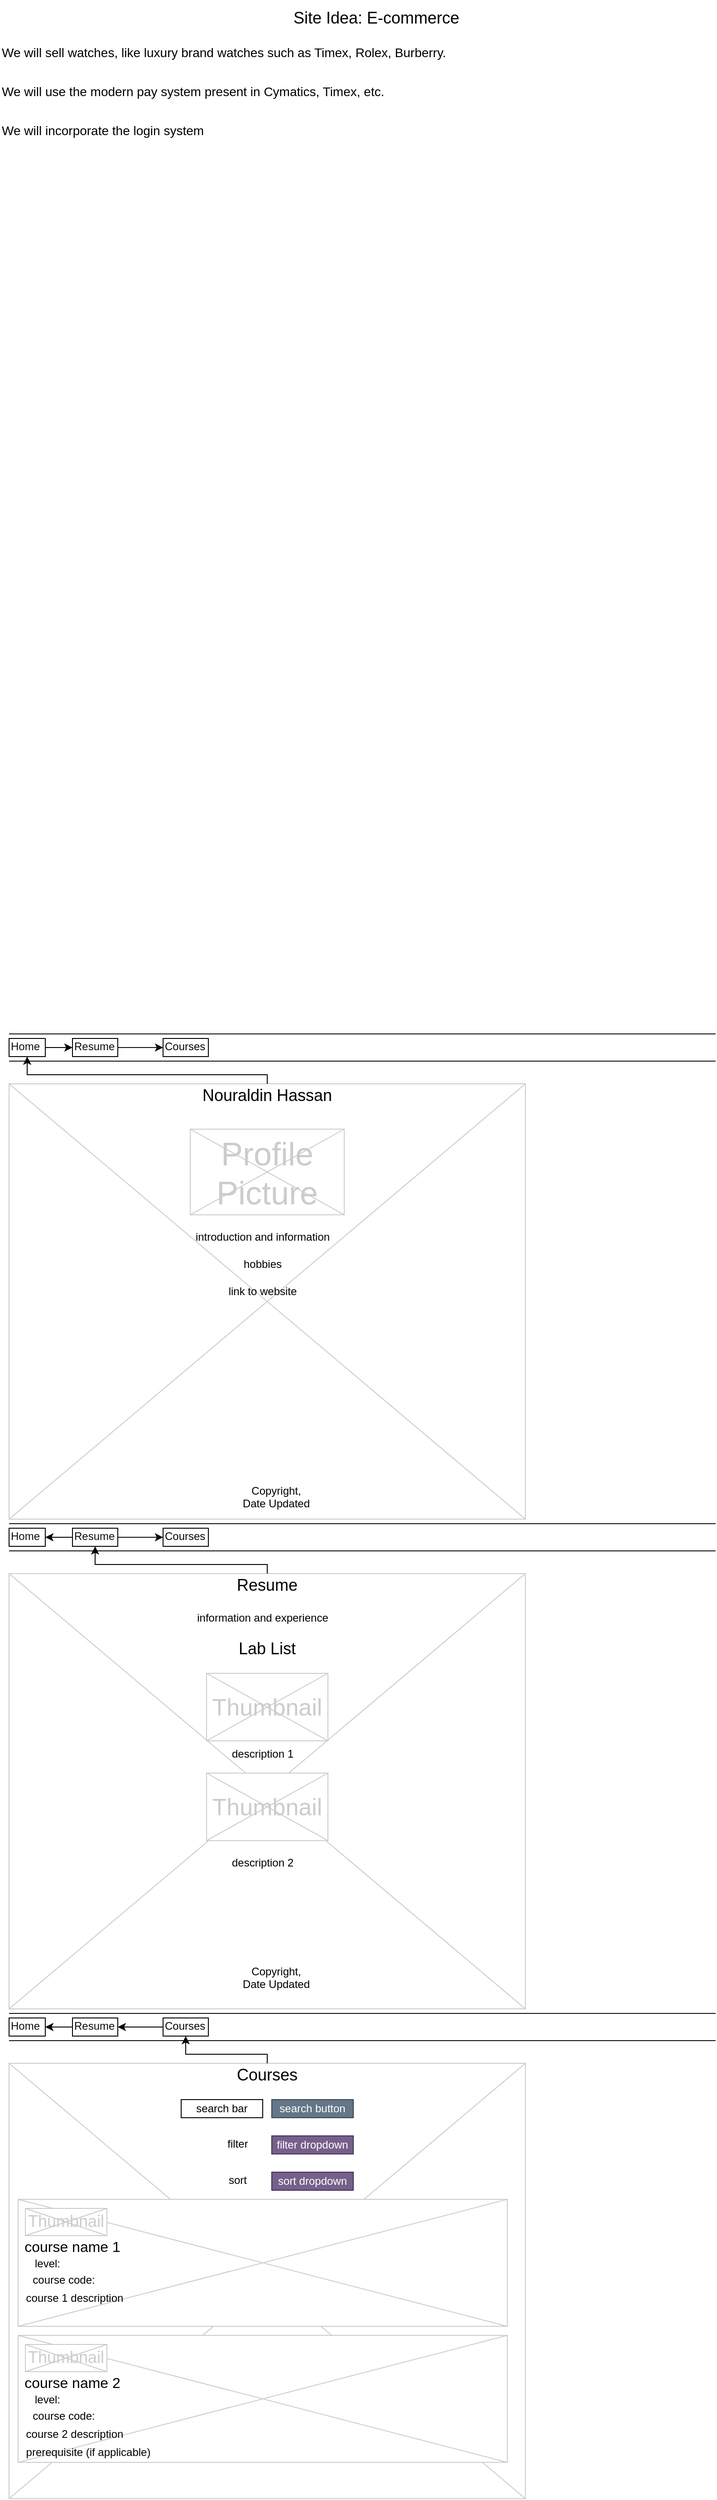 <mxfile version="21.6.5" type="device">
  <diagram name="Page-1" id="5jNVhxmX3lhEixfiBIQt">
    <mxGraphModel dx="1098" dy="1805" grid="1" gridSize="10" guides="1" tooltips="1" connect="1" arrows="1" fold="1" page="1" pageScale="1" pageWidth="850" pageHeight="1100" math="0" shadow="0">
      <root>
        <mxCell id="0" />
        <mxCell id="1" parent="0" />
        <mxCell id="shY7wptHnsU1lgLmfpuU-1" value="" style="verticalLabelPosition=bottom;verticalAlign=top;strokeWidth=1;shape=mxgraph.mockup.graphics.iconGrid;strokeColor=#CCCCCC;gridSize=1,1;" parent="1" vertex="1">
          <mxGeometry x="20" y="120" width="570" height="480" as="geometry" />
        </mxCell>
        <mxCell id="shY7wptHnsU1lgLmfpuU-2" value="" style="line;strokeWidth=1;strokeColor=#0F0F0F;" parent="1" vertex="1">
          <mxGeometry x="20" y="60" width="780" height="10" as="geometry" />
        </mxCell>
        <mxCell id="shY7wptHnsU1lgLmfpuU-3" value="" style="line;strokeWidth=1;strokeColor=#0F0F0F;" parent="1" vertex="1">
          <mxGeometry x="20" y="90" width="780" height="10" as="geometry" />
        </mxCell>
        <mxCell id="shY7wptHnsU1lgLmfpuU-4" style="edgeStyle=orthogonalEdgeStyle;rounded=0;orthogonalLoop=1;jettySize=auto;html=1;exitX=1;exitY=0.5;exitDx=0;exitDy=0;entryX=0;entryY=0.5;entryDx=0;entryDy=0;strokeColor=#000000;" parent="1" source="shY7wptHnsU1lgLmfpuU-5" target="shY7wptHnsU1lgLmfpuU-6" edge="1">
          <mxGeometry relative="1" as="geometry" />
        </mxCell>
        <mxCell id="shY7wptHnsU1lgLmfpuU-5" value="Home" style="text;spacingTop=-5;strokeColor=default;fontColor=#0F0F0F;" parent="1" vertex="1">
          <mxGeometry x="20" y="70" width="40" height="20" as="geometry" />
        </mxCell>
        <mxCell id="shY7wptHnsU1lgLmfpuU-6" value="Resume" style="text;spacingTop=-5;strokeColor=#000000;fontColor=#0D0D0D;" parent="1" vertex="1">
          <mxGeometry x="90" y="70" width="50" height="20" as="geometry" />
        </mxCell>
        <mxCell id="shY7wptHnsU1lgLmfpuU-7" value="" style="edgeStyle=orthogonalEdgeStyle;rounded=0;orthogonalLoop=1;jettySize=auto;html=1;fontColor=#000000;strokeColor=#000000;" parent="1" source="shY7wptHnsU1lgLmfpuU-8" edge="1">
          <mxGeometry relative="1" as="geometry">
            <mxPoint x="40" y="90" as="targetPoint" />
            <Array as="points">
              <mxPoint x="305" y="110" />
              <mxPoint x="40" y="110" />
            </Array>
          </mxGeometry>
        </mxCell>
        <mxCell id="shY7wptHnsU1lgLmfpuU-8" value="Nouraldin Hassan" style="text;spacingTop=-5;align=center;fontSize=18;" parent="1" vertex="1">
          <mxGeometry x="20" y="120" width="570" height="20" as="geometry" />
        </mxCell>
        <mxCell id="shY7wptHnsU1lgLmfpuU-9" value="introduction and information" style="text;spacingTop=-5;whiteSpace=wrap;align=center;" parent="1" vertex="1">
          <mxGeometry x="220" y="280" width="160" height="20" as="geometry" />
        </mxCell>
        <mxCell id="shY7wptHnsU1lgLmfpuU-10" value="" style="edgeStyle=orthogonalEdgeStyle;rounded=0;orthogonalLoop=1;jettySize=auto;html=1;strokeColor=#0F0F0F;" parent="1" target="shY7wptHnsU1lgLmfpuU-11" edge="1">
          <mxGeometry relative="1" as="geometry">
            <mxPoint x="140" y="80" as="sourcePoint" />
            <Array as="points">
              <mxPoint x="150" y="80" />
              <mxPoint x="150" y="80" />
            </Array>
          </mxGeometry>
        </mxCell>
        <mxCell id="shY7wptHnsU1lgLmfpuU-11" value="Courses" style="text;spacingTop=-5;strokeColor=#000000;fontColor=#050505;" parent="1" vertex="1">
          <mxGeometry x="190" y="70" width="50" height="20" as="geometry" />
        </mxCell>
        <mxCell id="shY7wptHnsU1lgLmfpuU-12" value="" style="verticalLabelPosition=bottom;verticalAlign=top;strokeWidth=1;shape=mxgraph.mockup.graphics.iconGrid;strokeColor=#CCCCCC;gridSize=1,1;" parent="1" vertex="1">
          <mxGeometry x="20" y="660" width="570" height="480" as="geometry" />
        </mxCell>
        <mxCell id="shY7wptHnsU1lgLmfpuU-13" value="" style="verticalLabelPosition=bottom;verticalAlign=top;strokeWidth=1;shape=mxgraph.mockup.graphics.iconGrid;strokeColor=#CCCCCC;gridSize=1,1;" parent="1" vertex="1">
          <mxGeometry x="20" y="1200" width="570" height="480" as="geometry" />
        </mxCell>
        <mxCell id="shY7wptHnsU1lgLmfpuU-14" value="Copyright,&#xa;Date Updated" style="text;spacingTop=-5;align=center;" parent="1" vertex="1">
          <mxGeometry x="210" y="560" width="210" height="35" as="geometry" />
        </mxCell>
        <mxCell id="shY7wptHnsU1lgLmfpuU-15" value="" style="group" parent="1" vertex="1" connectable="0">
          <mxGeometry x="220" y="170" width="170" height="94.44" as="geometry" />
        </mxCell>
        <mxCell id="shY7wptHnsU1lgLmfpuU-16" value="" style="verticalLabelPosition=bottom;verticalAlign=top;strokeWidth=1;shape=mxgraph.mockup.graphics.iconGrid;strokeColor=#CCCCCC;gridSize=1,1;" parent="shY7wptHnsU1lgLmfpuU-15" vertex="1">
          <mxGeometry width="170" height="94.44" as="geometry" />
        </mxCell>
        <mxCell id="shY7wptHnsU1lgLmfpuU-17" value="Profile&#xa;Picture" style="text;spacingTop=-5;align=center;verticalAlign=middle;fontSize=36;fontColor=#CCCCCC" parent="shY7wptHnsU1lgLmfpuU-15" vertex="1">
          <mxGeometry width="170" height="94.44" as="geometry" />
        </mxCell>
        <mxCell id="shY7wptHnsU1lgLmfpuU-18" value="hobbies" style="text;spacingTop=-5;whiteSpace=wrap;align=center;" parent="1" vertex="1">
          <mxGeometry x="220" y="310" width="160" height="20" as="geometry" />
        </mxCell>
        <mxCell id="shY7wptHnsU1lgLmfpuU-19" value="link to website" style="text;spacingTop=-5;whiteSpace=wrap;align=center;" parent="1" vertex="1">
          <mxGeometry x="220" y="340" width="160" height="20" as="geometry" />
        </mxCell>
        <mxCell id="shY7wptHnsU1lgLmfpuU-20" value="Resume" style="text;spacingTop=-5;align=center;fontSize=18;" parent="1" vertex="1">
          <mxGeometry x="20" y="660" width="570" height="20" as="geometry" />
        </mxCell>
        <mxCell id="shY7wptHnsU1lgLmfpuU-21" value="information and experience" style="text;spacingTop=-5;whiteSpace=wrap;align=center;" parent="1" vertex="1">
          <mxGeometry x="220" y="700" width="160" height="20" as="geometry" />
        </mxCell>
        <mxCell id="shY7wptHnsU1lgLmfpuU-22" value="Lab List" style="text;spacingTop=-5;align=center;fontSize=18;" parent="1" vertex="1">
          <mxGeometry x="20" y="730" width="570" height="20" as="geometry" />
        </mxCell>
        <mxCell id="shY7wptHnsU1lgLmfpuU-23" value="" style="group" parent="1" vertex="1" connectable="0">
          <mxGeometry x="238" y="770" width="134" height="74.44" as="geometry" />
        </mxCell>
        <mxCell id="shY7wptHnsU1lgLmfpuU-24" value="" style="verticalLabelPosition=bottom;verticalAlign=top;strokeWidth=1;shape=mxgraph.mockup.graphics.iconGrid;strokeColor=#CCCCCC;gridSize=1,1;" parent="shY7wptHnsU1lgLmfpuU-23" vertex="1">
          <mxGeometry width="134" height="74.44" as="geometry" />
        </mxCell>
        <mxCell id="shY7wptHnsU1lgLmfpuU-25" value="Thumbnail" style="text;spacingTop=-5;align=center;verticalAlign=middle;fontSize=26;fontColor=#CCCCCC" parent="shY7wptHnsU1lgLmfpuU-23" vertex="1">
          <mxGeometry width="134" height="74.44" as="geometry" />
        </mxCell>
        <mxCell id="shY7wptHnsU1lgLmfpuU-26" value="description 1" style="text;spacingTop=-5;whiteSpace=wrap;align=center;" parent="1" vertex="1">
          <mxGeometry x="220" y="850" width="160" height="20" as="geometry" />
        </mxCell>
        <mxCell id="shY7wptHnsU1lgLmfpuU-27" value="" style="group" parent="1" vertex="1" connectable="0">
          <mxGeometry x="238" y="880" width="134" height="74.44" as="geometry" />
        </mxCell>
        <mxCell id="shY7wptHnsU1lgLmfpuU-28" value="" style="verticalLabelPosition=bottom;verticalAlign=top;strokeWidth=1;shape=mxgraph.mockup.graphics.iconGrid;strokeColor=#CCCCCC;gridSize=1,1;" parent="shY7wptHnsU1lgLmfpuU-27" vertex="1">
          <mxGeometry width="134" height="74.44" as="geometry" />
        </mxCell>
        <mxCell id="shY7wptHnsU1lgLmfpuU-29" value="Thumbnail" style="text;spacingTop=-5;align=center;verticalAlign=middle;fontSize=26;fontColor=#CCCCCC" parent="shY7wptHnsU1lgLmfpuU-27" vertex="1">
          <mxGeometry width="134" height="74.44" as="geometry" />
        </mxCell>
        <mxCell id="shY7wptHnsU1lgLmfpuU-30" value="description 2" style="text;spacingTop=-5;whiteSpace=wrap;align=center;" parent="1" vertex="1">
          <mxGeometry x="220" y="970" width="160" height="20" as="geometry" />
        </mxCell>
        <mxCell id="shY7wptHnsU1lgLmfpuU-31" value="Copyright,&#xa;Date Updated" style="text;spacingTop=-5;align=center;" parent="1" vertex="1">
          <mxGeometry x="210" y="1090" width="210" height="35" as="geometry" />
        </mxCell>
        <mxCell id="shY7wptHnsU1lgLmfpuU-32" value="" style="line;strokeWidth=1;strokeColor=#0F0F0F;" parent="1" vertex="1">
          <mxGeometry x="20" y="600" width="780" height="10" as="geometry" />
        </mxCell>
        <mxCell id="shY7wptHnsU1lgLmfpuU-33" value="" style="line;strokeWidth=1;strokeColor=#0F0F0F;" parent="1" vertex="1">
          <mxGeometry x="20" y="630" width="780" height="10" as="geometry" />
        </mxCell>
        <mxCell id="shY7wptHnsU1lgLmfpuU-34" value="Home" style="text;spacingTop=-5;strokeColor=#000000;fontColor=#0F0F0F;" parent="1" vertex="1">
          <mxGeometry x="20" y="610" width="40" height="20" as="geometry" />
        </mxCell>
        <mxCell id="shY7wptHnsU1lgLmfpuU-35" style="edgeStyle=orthogonalEdgeStyle;rounded=0;orthogonalLoop=1;jettySize=auto;html=1;exitX=0;exitY=0.5;exitDx=0;exitDy=0;entryX=1;entryY=0.5;entryDx=0;entryDy=0;fontColor=#000000;strokeColor=#000000;" parent="1" source="shY7wptHnsU1lgLmfpuU-36" target="shY7wptHnsU1lgLmfpuU-34" edge="1">
          <mxGeometry relative="1" as="geometry" />
        </mxCell>
        <mxCell id="shY7wptHnsU1lgLmfpuU-36" value="Resume" style="text;spacingTop=-5;strokeColor=#000000;fontColor=#0D0D0D;" parent="1" vertex="1">
          <mxGeometry x="90" y="610" width="50" height="20" as="geometry" />
        </mxCell>
        <mxCell id="shY7wptHnsU1lgLmfpuU-37" value="" style="edgeStyle=orthogonalEdgeStyle;rounded=0;orthogonalLoop=1;jettySize=auto;html=1;fontColor=#000000;strokeColor=#000000;entryX=0.5;entryY=1;entryDx=0;entryDy=0;" parent="1" target="shY7wptHnsU1lgLmfpuU-36" edge="1">
          <mxGeometry relative="1" as="geometry">
            <mxPoint x="305" y="660" as="sourcePoint" />
            <mxPoint x="40" y="630" as="targetPoint" />
            <Array as="points">
              <mxPoint x="305" y="650" />
              <mxPoint x="115" y="650" />
            </Array>
          </mxGeometry>
        </mxCell>
        <mxCell id="shY7wptHnsU1lgLmfpuU-38" value="" style="edgeStyle=orthogonalEdgeStyle;rounded=0;orthogonalLoop=1;jettySize=auto;html=1;strokeColor=#0F0F0F;" parent="1" target="shY7wptHnsU1lgLmfpuU-39" edge="1">
          <mxGeometry relative="1" as="geometry">
            <mxPoint x="140" y="620" as="sourcePoint" />
            <Array as="points">
              <mxPoint x="150" y="620" />
              <mxPoint x="150" y="620" />
            </Array>
          </mxGeometry>
        </mxCell>
        <mxCell id="shY7wptHnsU1lgLmfpuU-39" value="Courses" style="text;spacingTop=-5;strokeColor=#000000;fontColor=#050505;" parent="1" vertex="1">
          <mxGeometry x="190" y="610" width="50" height="20" as="geometry" />
        </mxCell>
        <mxCell id="shY7wptHnsU1lgLmfpuU-40" value="" style="line;strokeWidth=1;strokeColor=#0F0F0F;" parent="1" vertex="1">
          <mxGeometry x="20" y="1140" width="780" height="10" as="geometry" />
        </mxCell>
        <mxCell id="shY7wptHnsU1lgLmfpuU-41" value="" style="line;strokeWidth=1;strokeColor=#0F0F0F;" parent="1" vertex="1">
          <mxGeometry x="20" y="1170" width="780" height="10" as="geometry" />
        </mxCell>
        <mxCell id="shY7wptHnsU1lgLmfpuU-42" value="Home" style="text;spacingTop=-5;strokeColor=#000000;fontColor=#0F0F0F;" parent="1" vertex="1">
          <mxGeometry x="20" y="1150" width="40" height="20" as="geometry" />
        </mxCell>
        <mxCell id="shY7wptHnsU1lgLmfpuU-43" style="edgeStyle=orthogonalEdgeStyle;rounded=0;orthogonalLoop=1;jettySize=auto;html=1;exitX=0;exitY=0.5;exitDx=0;exitDy=0;entryX=1;entryY=0.5;entryDx=0;entryDy=0;fontColor=#000000;strokeColor=#000000;" parent="1" source="shY7wptHnsU1lgLmfpuU-44" target="shY7wptHnsU1lgLmfpuU-42" edge="1">
          <mxGeometry relative="1" as="geometry" />
        </mxCell>
        <mxCell id="shY7wptHnsU1lgLmfpuU-44" value="Resume" style="text;spacingTop=-5;strokeColor=#000000;fontColor=#0D0D0D;" parent="1" vertex="1">
          <mxGeometry x="90" y="1150" width="50" height="20" as="geometry" />
        </mxCell>
        <mxCell id="shY7wptHnsU1lgLmfpuU-45" value="" style="group" parent="1" vertex="1" connectable="0">
          <mxGeometry x="30" y="1350" width="540" height="220" as="geometry" />
        </mxCell>
        <mxCell id="shY7wptHnsU1lgLmfpuU-46" value="" style="verticalLabelPosition=bottom;verticalAlign=top;strokeWidth=1;shape=mxgraph.mockup.graphics.iconGrid;strokeColor=#CCCCCC;gridSize=1,1;" parent="shY7wptHnsU1lgLmfpuU-45" vertex="1">
          <mxGeometry width="540" height="140" as="geometry" />
        </mxCell>
        <mxCell id="shY7wptHnsU1lgLmfpuU-47" value="course name 1" style="text;spacingTop=-5;whiteSpace=wrap;align=center;fontSize=16;" parent="shY7wptHnsU1lgLmfpuU-45" vertex="1">
          <mxGeometry y="41" width="120" height="20" as="geometry" />
        </mxCell>
        <mxCell id="shY7wptHnsU1lgLmfpuU-48" value="" style="edgeStyle=orthogonalEdgeStyle;rounded=0;orthogonalLoop=1;jettySize=auto;html=1;fontColor=#000000;strokeColor=#000000;entryX=0.5;entryY=1;entryDx=0;entryDy=0;" parent="1" target="shY7wptHnsU1lgLmfpuU-50" edge="1">
          <mxGeometry relative="1" as="geometry">
            <mxPoint x="305" y="1200" as="sourcePoint" />
            <mxPoint x="40" y="1170" as="targetPoint" />
            <Array as="points">
              <mxPoint x="305" y="1190" />
              <mxPoint x="215" y="1190" />
            </Array>
          </mxGeometry>
        </mxCell>
        <mxCell id="shY7wptHnsU1lgLmfpuU-49" style="edgeStyle=orthogonalEdgeStyle;rounded=0;orthogonalLoop=1;jettySize=auto;html=1;exitX=0;exitY=0.5;exitDx=0;exitDy=0;entryX=1;entryY=0.5;entryDx=0;entryDy=0;strokeColor=#000000;" parent="1" source="shY7wptHnsU1lgLmfpuU-50" target="shY7wptHnsU1lgLmfpuU-44" edge="1">
          <mxGeometry relative="1" as="geometry">
            <mxPoint x="150" y="1159.892" as="targetPoint" />
          </mxGeometry>
        </mxCell>
        <mxCell id="shY7wptHnsU1lgLmfpuU-50" value="Courses" style="text;spacingTop=-5;strokeColor=#000000;fontColor=#050505;" parent="1" vertex="1">
          <mxGeometry x="190" y="1150" width="50" height="20" as="geometry" />
        </mxCell>
        <mxCell id="shY7wptHnsU1lgLmfpuU-51" value="Courses" style="text;spacingTop=-5;align=center;fontSize=18;" parent="1" vertex="1">
          <mxGeometry x="20" y="1200" width="570" height="20" as="geometry" />
        </mxCell>
        <mxCell id="shY7wptHnsU1lgLmfpuU-52" value="search bar" style="rounded=0;whiteSpace=wrap;html=1;" parent="1" vertex="1">
          <mxGeometry x="210" y="1240" width="90" height="20" as="geometry" />
        </mxCell>
        <mxCell id="shY7wptHnsU1lgLmfpuU-53" value="search button" style="rounded=0;whiteSpace=wrap;html=1;fillColor=#647687;fontColor=#ffffff;strokeColor=#314354;" parent="1" vertex="1">
          <mxGeometry x="310" y="1240" width="90" height="20" as="geometry" />
        </mxCell>
        <mxCell id="shY7wptHnsU1lgLmfpuU-54" value="filter dropdown" style="rounded=0;whiteSpace=wrap;html=1;fillColor=#76608a;fontColor=#ffffff;strokeColor=#432D57;" parent="1" vertex="1">
          <mxGeometry x="310" y="1280" width="90" height="20" as="geometry" />
        </mxCell>
        <mxCell id="shY7wptHnsU1lgLmfpuU-55" value="sort dropdown" style="rounded=0;whiteSpace=wrap;html=1;fillColor=#76608a;fontColor=#ffffff;strokeColor=#432D57;" parent="1" vertex="1">
          <mxGeometry x="310" y="1320" width="90" height="20" as="geometry" />
        </mxCell>
        <mxCell id="shY7wptHnsU1lgLmfpuU-56" value="filter" style="text;spacingTop=-5;whiteSpace=wrap;align=center;" parent="1" vertex="1">
          <mxGeometry x="245" y="1280" width="55" height="20" as="geometry" />
        </mxCell>
        <mxCell id="shY7wptHnsU1lgLmfpuU-57" value="sort" style="text;spacingTop=-5;whiteSpace=wrap;align=center;" parent="1" vertex="1">
          <mxGeometry x="245" y="1320" width="55" height="20" as="geometry" />
        </mxCell>
        <mxCell id="shY7wptHnsU1lgLmfpuU-58" value="" style="group" parent="1" vertex="1" connectable="0">
          <mxGeometry x="38" y="1360" width="90.01" height="30" as="geometry" />
        </mxCell>
        <mxCell id="shY7wptHnsU1lgLmfpuU-59" value="" style="verticalLabelPosition=bottom;verticalAlign=top;strokeWidth=1;shape=mxgraph.mockup.graphics.iconGrid;strokeColor=#CCCCCC;gridSize=1,1;" parent="shY7wptHnsU1lgLmfpuU-58" vertex="1">
          <mxGeometry width="90.01" height="30" as="geometry" />
        </mxCell>
        <mxCell id="shY7wptHnsU1lgLmfpuU-60" value="Thumbnail" style="text;spacingTop=-5;align=center;verticalAlign=middle;fontSize=18;fontColor=#CCCCCC" parent="shY7wptHnsU1lgLmfpuU-58" vertex="1">
          <mxGeometry width="90.01" height="30" as="geometry" />
        </mxCell>
        <mxCell id="shY7wptHnsU1lgLmfpuU-61" value="level:" style="text;spacingTop=-5;whiteSpace=wrap;align=center;" parent="1" vertex="1">
          <mxGeometry x="35" y="1412" width="55" height="20" as="geometry" />
        </mxCell>
        <mxCell id="shY7wptHnsU1lgLmfpuU-62" value="course code:" style="text;spacingTop=-5;whiteSpace=wrap;align=center;" parent="1" vertex="1">
          <mxGeometry x="43" y="1430" width="75" height="20" as="geometry" />
        </mxCell>
        <mxCell id="shY7wptHnsU1lgLmfpuU-63" value="course 1 description" style="text;spacingTop=-5;whiteSpace=wrap;align=center;" parent="1" vertex="1">
          <mxGeometry x="35" y="1450" width="115" height="20" as="geometry" />
        </mxCell>
        <mxCell id="shY7wptHnsU1lgLmfpuU-64" value="" style="verticalLabelPosition=bottom;verticalAlign=top;strokeWidth=1;shape=mxgraph.mockup.graphics.iconGrid;strokeColor=#CCCCCC;gridSize=1,1;" parent="1" vertex="1">
          <mxGeometry x="30" y="1500" width="540" height="140" as="geometry" />
        </mxCell>
        <mxCell id="shY7wptHnsU1lgLmfpuU-65" value="course name 2" style="text;spacingTop=-5;whiteSpace=wrap;align=center;fontSize=16;" parent="1" vertex="1">
          <mxGeometry x="30" y="1541" width="120" height="20" as="geometry" />
        </mxCell>
        <mxCell id="shY7wptHnsU1lgLmfpuU-66" value="" style="group" parent="1" vertex="1" connectable="0">
          <mxGeometry x="38" y="1510" width="90.01" height="30" as="geometry" />
        </mxCell>
        <mxCell id="shY7wptHnsU1lgLmfpuU-67" value="" style="verticalLabelPosition=bottom;verticalAlign=top;strokeWidth=1;shape=mxgraph.mockup.graphics.iconGrid;strokeColor=#CCCCCC;gridSize=1,1;" parent="shY7wptHnsU1lgLmfpuU-66" vertex="1">
          <mxGeometry width="90.01" height="30" as="geometry" />
        </mxCell>
        <mxCell id="shY7wptHnsU1lgLmfpuU-68" value="Thumbnail" style="text;spacingTop=-5;align=center;verticalAlign=middle;fontSize=18;fontColor=#CCCCCC" parent="shY7wptHnsU1lgLmfpuU-66" vertex="1">
          <mxGeometry width="90.01" height="30" as="geometry" />
        </mxCell>
        <mxCell id="shY7wptHnsU1lgLmfpuU-69" value="level:" style="text;spacingTop=-5;whiteSpace=wrap;align=center;" parent="1" vertex="1">
          <mxGeometry x="35" y="1562" width="55" height="20" as="geometry" />
        </mxCell>
        <mxCell id="shY7wptHnsU1lgLmfpuU-70" value="course code:" style="text;spacingTop=-5;whiteSpace=wrap;align=center;" parent="1" vertex="1">
          <mxGeometry x="43" y="1580" width="75" height="20" as="geometry" />
        </mxCell>
        <mxCell id="shY7wptHnsU1lgLmfpuU-71" value="course 2 description" style="text;spacingTop=-5;whiteSpace=wrap;align=center;" parent="1" vertex="1">
          <mxGeometry x="35" y="1600" width="115" height="20" as="geometry" />
        </mxCell>
        <mxCell id="shY7wptHnsU1lgLmfpuU-72" value="prerequisite (if applicable)" style="text;spacingTop=-5;whiteSpace=wrap;align=center;" parent="1" vertex="1">
          <mxGeometry x="35" y="1620" width="145" height="20" as="geometry" />
        </mxCell>
        <mxCell id="pr4BP7Q_S7X_5LirevuN-1" value="&lt;font style=&quot;font-size: 18px;&quot;&gt;Site Idea: E-commerce&lt;/font&gt;" style="text;html=1;align=center;verticalAlign=middle;resizable=0;points=[];autosize=1;strokeColor=none;fillColor=none;fontSize=18;" vertex="1" parent="1">
          <mxGeometry x="320" y="-1075" width="210" height="40" as="geometry" />
        </mxCell>
        <mxCell id="pr4BP7Q_S7X_5LirevuN-2" value="&lt;font style=&quot;font-size: 14px;&quot;&gt;We will sell watches, like luxury brand watches such as Timex, Rolex, Burberry.&lt;br&gt;&lt;br&gt;We will use the modern pay system present in Cymatics, Timex, etc.&lt;br&gt;&lt;br&gt;We will incorporate the login system&lt;br&gt;&lt;/font&gt;" style="text;html=1;align=left;verticalAlign=top;resizable=0;points=[];autosize=1;strokeColor=none;fillColor=none;fontSize=18;" vertex="1" parent="1">
          <mxGeometry x="10" y="-1035" width="510" height="120" as="geometry" />
        </mxCell>
      </root>
    </mxGraphModel>
  </diagram>
</mxfile>
